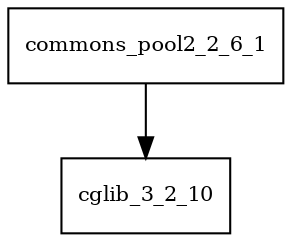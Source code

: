 digraph commons_pool2_2_6_1_dependencies {
  node [shape = box, fontsize=10.0];
  commons_pool2_2_6_1 -> cglib_3_2_10;
}
